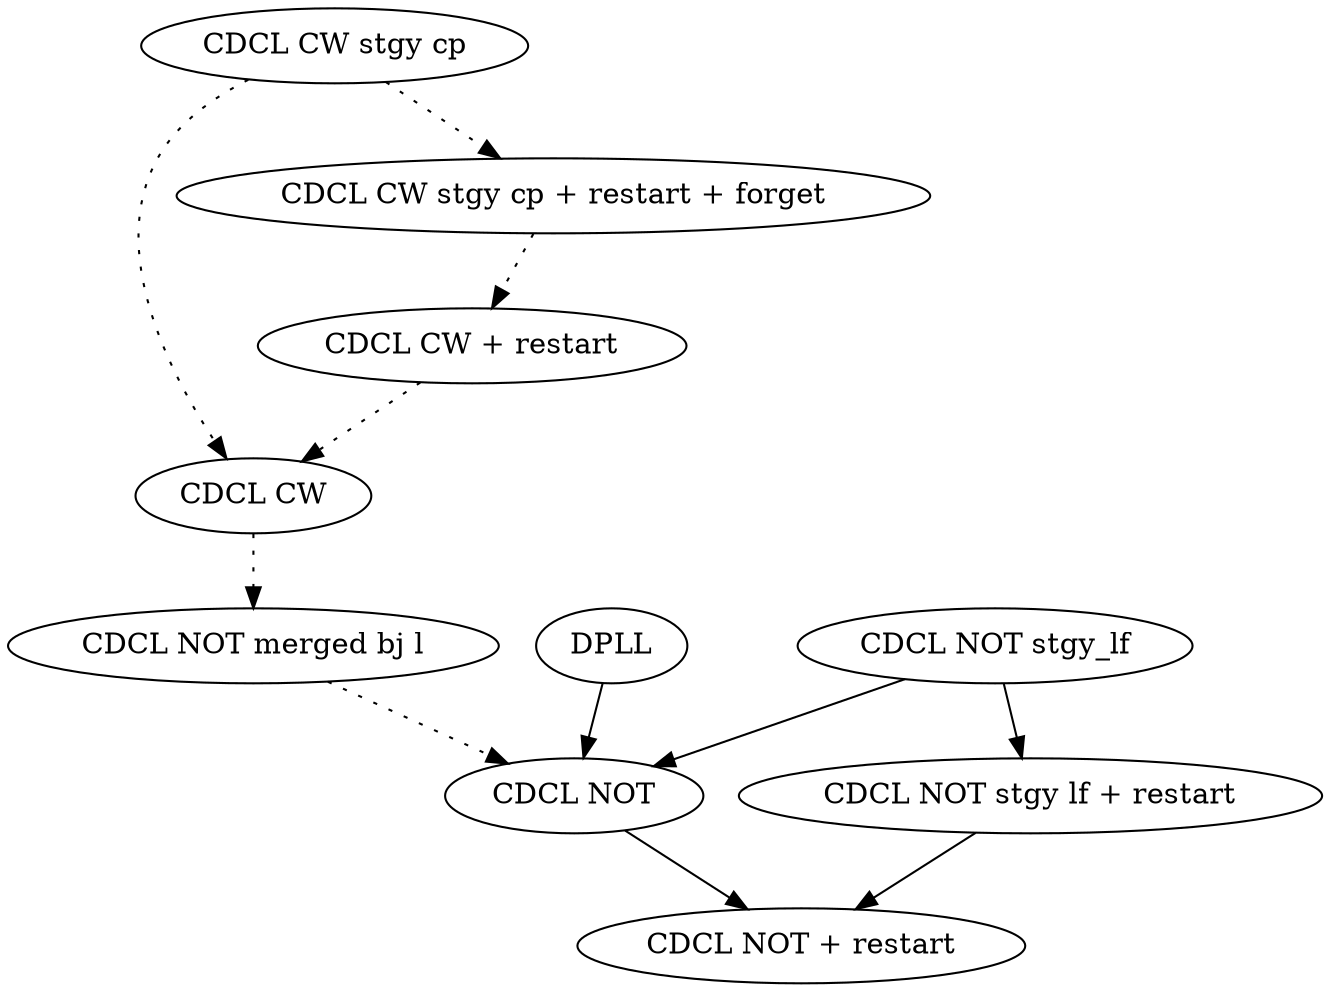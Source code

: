 digraph CDCL {
	CDCL_NOT_restart [label = "CDCL NOT + restart"];
	CDCL_NOT [label = "CDCL NOT"];
	CDCL_NOT_stgy [label = "CDCL NOT stgy_lf"];
	CDCL_NOT_stgy_restart[label = "CDCL NOT stgy lf + restart"];
	CDCL_NOT_merged [label = "CDCL NOT merged bj l"];
	DPLL [label = "DPLL"];

	CDCL_NOT_stgy -> CDCL_NOT -> CDCL_NOT_restart;
	CDCL_NOT_stgy -> CDCL_NOT_stgy_restart -> CDCL_NOT_restart;
	DPLL -> CDCL_NOT;

	CDCL_NOT_merged -> CDCL_NOT [style =dotted];


   	CDCL_CW [label="CDCL CW"];
	CDCL_CW_stgy [label="CDCL CW stgy cp"];
	CDCL_CW_restart [label = "CDCL CW + restart"];
	CDCL_CW_stgy_restart [label = "CDCL CW stgy cp + restart + forget"];

	CDCL_CW_stgy ->	CDCL_CW_stgy_restart -> CDCL_CW_restart [style = dotted];
	CDCL_CW -> CDCL_NOT_merged [style = dotted];
	CDCL_CW_stgy -> CDCL_CW [style = dotted];
	CDCL_CW_restart -> CDCL_CW [style = dotted];

}